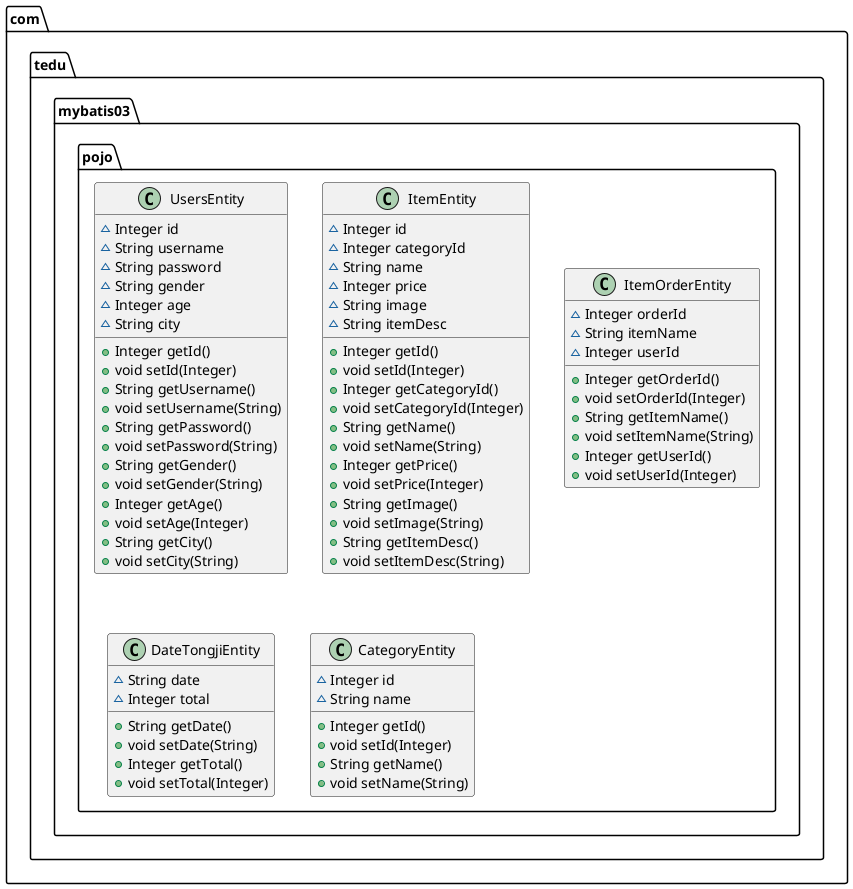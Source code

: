@startuml
class com.tedu.mybatis03.pojo.UsersEntity {
~ Integer id
~ String username
~ String password
~ String gender
~ Integer age
~ String city
+ Integer getId()
+ void setId(Integer)
+ String getUsername()
+ void setUsername(String)
+ String getPassword()
+ void setPassword(String)
+ String getGender()
+ void setGender(String)
+ Integer getAge()
+ void setAge(Integer)
+ String getCity()
+ void setCity(String)
}
class com.tedu.mybatis03.pojo.ItemEntity {
~ Integer id
~ Integer categoryId
~ String name
~ Integer price
~ String image
~ String itemDesc
+ Integer getId()
+ void setId(Integer)
+ Integer getCategoryId()
+ void setCategoryId(Integer)
+ String getName()
+ void setName(String)
+ Integer getPrice()
+ void setPrice(Integer)
+ String getImage()
+ void setImage(String)
+ String getItemDesc()
+ void setItemDesc(String)
}
class com.tedu.mybatis03.pojo.ItemOrderEntity {
~ Integer orderId
~ String itemName
~ Integer userId
+ Integer getOrderId()
+ void setOrderId(Integer)
+ String getItemName()
+ void setItemName(String)
+ Integer getUserId()
+ void setUserId(Integer)
}
class com.tedu.mybatis03.pojo.DateTongjiEntity {
~ String date
~ Integer total
+ String getDate()
+ void setDate(String)
+ Integer getTotal()
+ void setTotal(Integer)
}
class com.tedu.mybatis03.pojo.CategoryEntity {
~ Integer id
~ String name
+ Integer getId()
+ void setId(Integer)
+ String getName()
+ void setName(String)
}
@enduml
